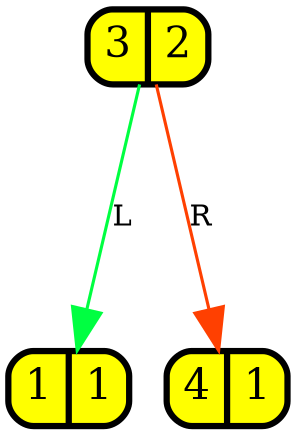 digraph G
{
	graph [dpi = 100];

	rankdir = TB;

	edge[minlen = 3, arrowsize = 2, penwidth = 1.5];
	node[shape = Mrecord, style = "rounded, filled", fillcolor = "yellow", fontsize = 20, penwidth = 3];

	node_0x5ec3c1a98cf0[label = "3 | 2"];
	node_0x5ec3c1a986d0[label = "1 | 1"];
	node_0x5ec3c1a98d20[label = "4 | 1"];

node_0x5ec3c1a98cf0 -> node_0x5ec3c1a986d0 [color = "#00FF41", label = "L"];
node_0x5ec3c1a98cf0 -> node_0x5ec3c1a98d20 [color = "#FF4001", label = "R"];

}
